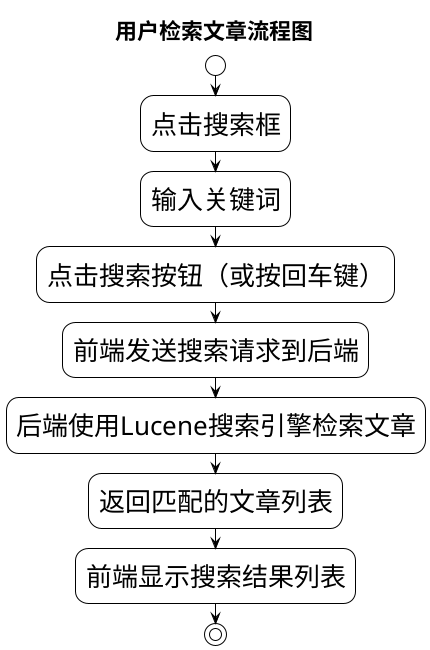 @startuml
!theme plain
skinparam monochrome true
skinparam defaultFontSize 26
skinparam activity {
  BorderColor black
  BackgroundColor white
}
skinparam control {
  BorderColor black
  BackgroundColor white
}
skinparam start {
  BorderColor black
  BackgroundColor white
}
skinparam end {
  BorderColor black
  BackgroundColor white
}
skinparam arrow {
  Color black
}

title 用户检索文章流程图
start
:点击搜索框;
:输入关键词;
:点击搜索按钮（或按回车键）;
:前端发送搜索请求到后端;
:后端使用Lucene搜索引擎检索文章;
:返回匹配的文章列表;
:前端显示搜索结果列表;
stop
@enduml